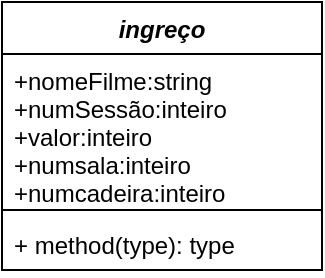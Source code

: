 <mxfile version="15.2.9" type="github">
  <diagram id="go6zeLZJxYFDXEE2uTss" name="Page-1">
    <mxGraphModel dx="868" dy="1650" grid="1" gridSize="10" guides="1" tooltips="1" connect="1" arrows="1" fold="1" page="1" pageScale="1" pageWidth="827" pageHeight="1169" math="0" shadow="0">
      <root>
        <mxCell id="0" />
        <mxCell id="1" parent="0" />
        <mxCell id="BDxJv0gV5OG3XURA051H-1" value="ingreço" style="swimlane;fontStyle=3;align=center;verticalAlign=top;childLayout=stackLayout;horizontal=1;startSize=26;horizontalStack=0;resizeParent=1;resizeParentMax=0;resizeLast=0;collapsible=1;marginBottom=0;" vertex="1" parent="1">
          <mxGeometry x="50" y="-480" width="160" height="134" as="geometry" />
        </mxCell>
        <mxCell id="BDxJv0gV5OG3XURA051H-2" value="+nomeFilme:string&#xa;+numSessão:inteiro&#xa;+valor:inteiro&#xa;+numsala:inteiro&#xa;+numcadeira:inteiro" style="text;strokeColor=none;fillColor=none;align=left;verticalAlign=top;spacingLeft=4;spacingRight=4;overflow=hidden;rotatable=0;points=[[0,0.5],[1,0.5]];portConstraint=eastwest;" vertex="1" parent="BDxJv0gV5OG3XURA051H-1">
          <mxGeometry y="26" width="160" height="74" as="geometry" />
        </mxCell>
        <mxCell id="BDxJv0gV5OG3XURA051H-3" value="" style="line;strokeWidth=1;fillColor=none;align=left;verticalAlign=middle;spacingTop=-1;spacingLeft=3;spacingRight=3;rotatable=0;labelPosition=right;points=[];portConstraint=eastwest;" vertex="1" parent="BDxJv0gV5OG3XURA051H-1">
          <mxGeometry y="100" width="160" height="8" as="geometry" />
        </mxCell>
        <mxCell id="BDxJv0gV5OG3XURA051H-4" value="+ method(type): type" style="text;strokeColor=none;fillColor=none;align=left;verticalAlign=top;spacingLeft=4;spacingRight=4;overflow=hidden;rotatable=0;points=[[0,0.5],[1,0.5]];portConstraint=eastwest;" vertex="1" parent="BDxJv0gV5OG3XURA051H-1">
          <mxGeometry y="108" width="160" height="26" as="geometry" />
        </mxCell>
      </root>
    </mxGraphModel>
  </diagram>
</mxfile>
